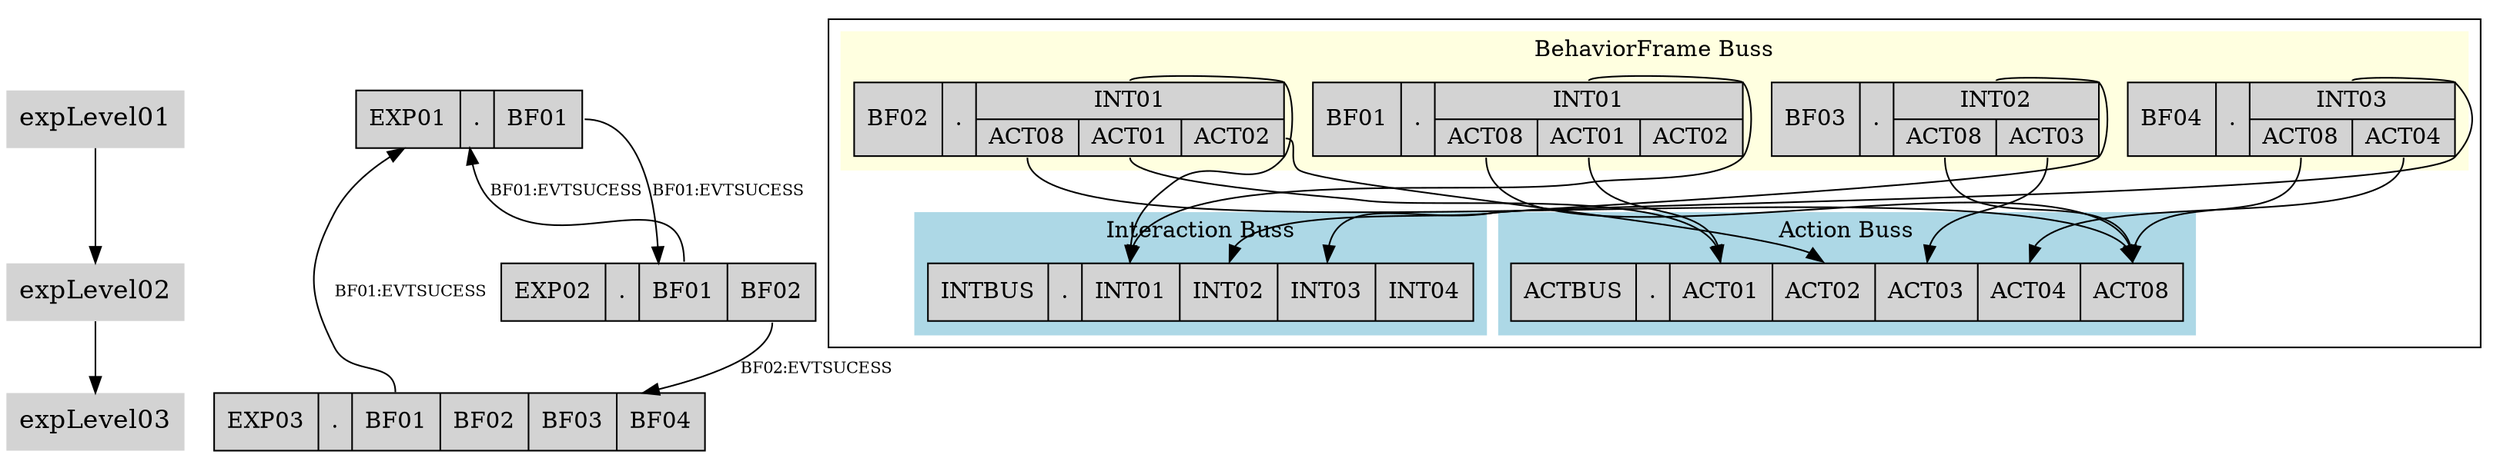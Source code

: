digraph behavior_ShortViewer {
	node [shape=record];
	rankdir=TB;
	
	
	subgraph BehaviorChain {
		node [style=filled];
		style=filled;
		color=lightgray;

		ranksep=.75; 
		size = "7.5,7.5";
	
		{ 
		node [shape=plaintext, fontsize=16];
		    /* nivel-line graph */
		    expLevel01 -> expLevel02 -> expLevel03;
	 
		}

		
		EXP01 [shape=record,label="<exp01>EXP01|<f0>.|<bf01> BF01"];
		EXP02 [shape=record,label="<exp02>EXP02|<f0>.|<bf01> BF01|<bf02> BF02"];
		EXP03 [shape=record,label="<exp03>EXP03|<f0>.|<bf01> BF01|<bf02> BF02|<bf03> BF03 |<bf04> BF04"];

		{ rank = same;expLevel01;EXP01};
		{ rank = same;expLevel02;EXP02};
		{ rank = same;expLevel03;EXP03};

		EXP01:bf01->EXP02[label="BF01:EVTSUCESS", fontsize=10];
		EXP02:bf01->EXP01[label="BF01:EVTSUCESS", fontsize=10];
		EXP02:bf02->EXP03[label="BF02:EVTSUCESS", fontsize=10];
		EXP03:bf01->EXP01[label="BF01:EVTSUCESS", fontsize=10];

		label="BehaviorChain: BC01";
	
	}
	subgraph cluster0{
		
		subgraph cluster0_3{
			node [style=filled];
			style=filled;
			color=lightyellow;

			/*BEHAVIOR FRAMES*/
			BF01[shape=record,label="<bf01> BF01|<f1>.|{<int01>INT01|{<act08>ACT08|<act01>ACT01|<act02>ACT02}}"];
			BF02[shape=record,label="<bf02> BF02|<f1>.|{<int01>INT01|{<act08>ACT08|<act01>ACT01|<act02>ACT02}}"];
			BF03[shape=record,label="<bf03> BF03|<f1>.|{<int02>INT02|{<act08>ACT08|<act03>ACT03}}"];
			BF04[shape=record,label="<bf04> BF04|<f1>.|{<int03>INT03|{<act08>ACT08|<act04>ACT04}}"];

			label="BehaviorFrame Buss";
		}


		subgraph cluster0_1{
			node [style=filled];
			style=filled;
			color=lightblue;
			

			/*BARRAMENTO DE RECOGNIZERS*/
			INT[shape=record,label="<intbus> INTBUS|.|<int01> INT01|<int02>INT02|<int03>INT03|<int04>INT04"];
			
			label="Interaction Buss";
			
		}


		

		subgraph cluster0_2{
			node [style=filled];
			style=filled;
			color=lightblue;
			/*BARRAMENTO DE ACTIONS*/
			ACT[shape=record,label="<actbus> ACTBUS|.|<act01> ACT01|<act02>ACT02|<act03>ACT03|<act04>ACT04|<act08>ACT08"];
			label="Action Buss";
		}


		
		/*BEHAVIORFRAMES -> INTERACTIONS*/
		
		BF01:int01->INT:int01;
		BF02:int01->INT:int01;
		BF03:int02 ->INT:int02;
		BF04:int03 ->INT:int03;
		
		/*BEHAVIORFRAMES -> ACTIONS*/
		BF01:act01->ACT:act01;
		BF01:act08->ACT:act08;

		BF02:act01->ACT:act01;
		BF02:act08->ACT:act08;
		BF02:act02->ACT:act02;

		BF03:act03->ACT:act03;
		BF03:act08->ACT:act08;

		BF04:act04->ACT:act04;
		BF04:act08->ACT:act08;

		

	}
}